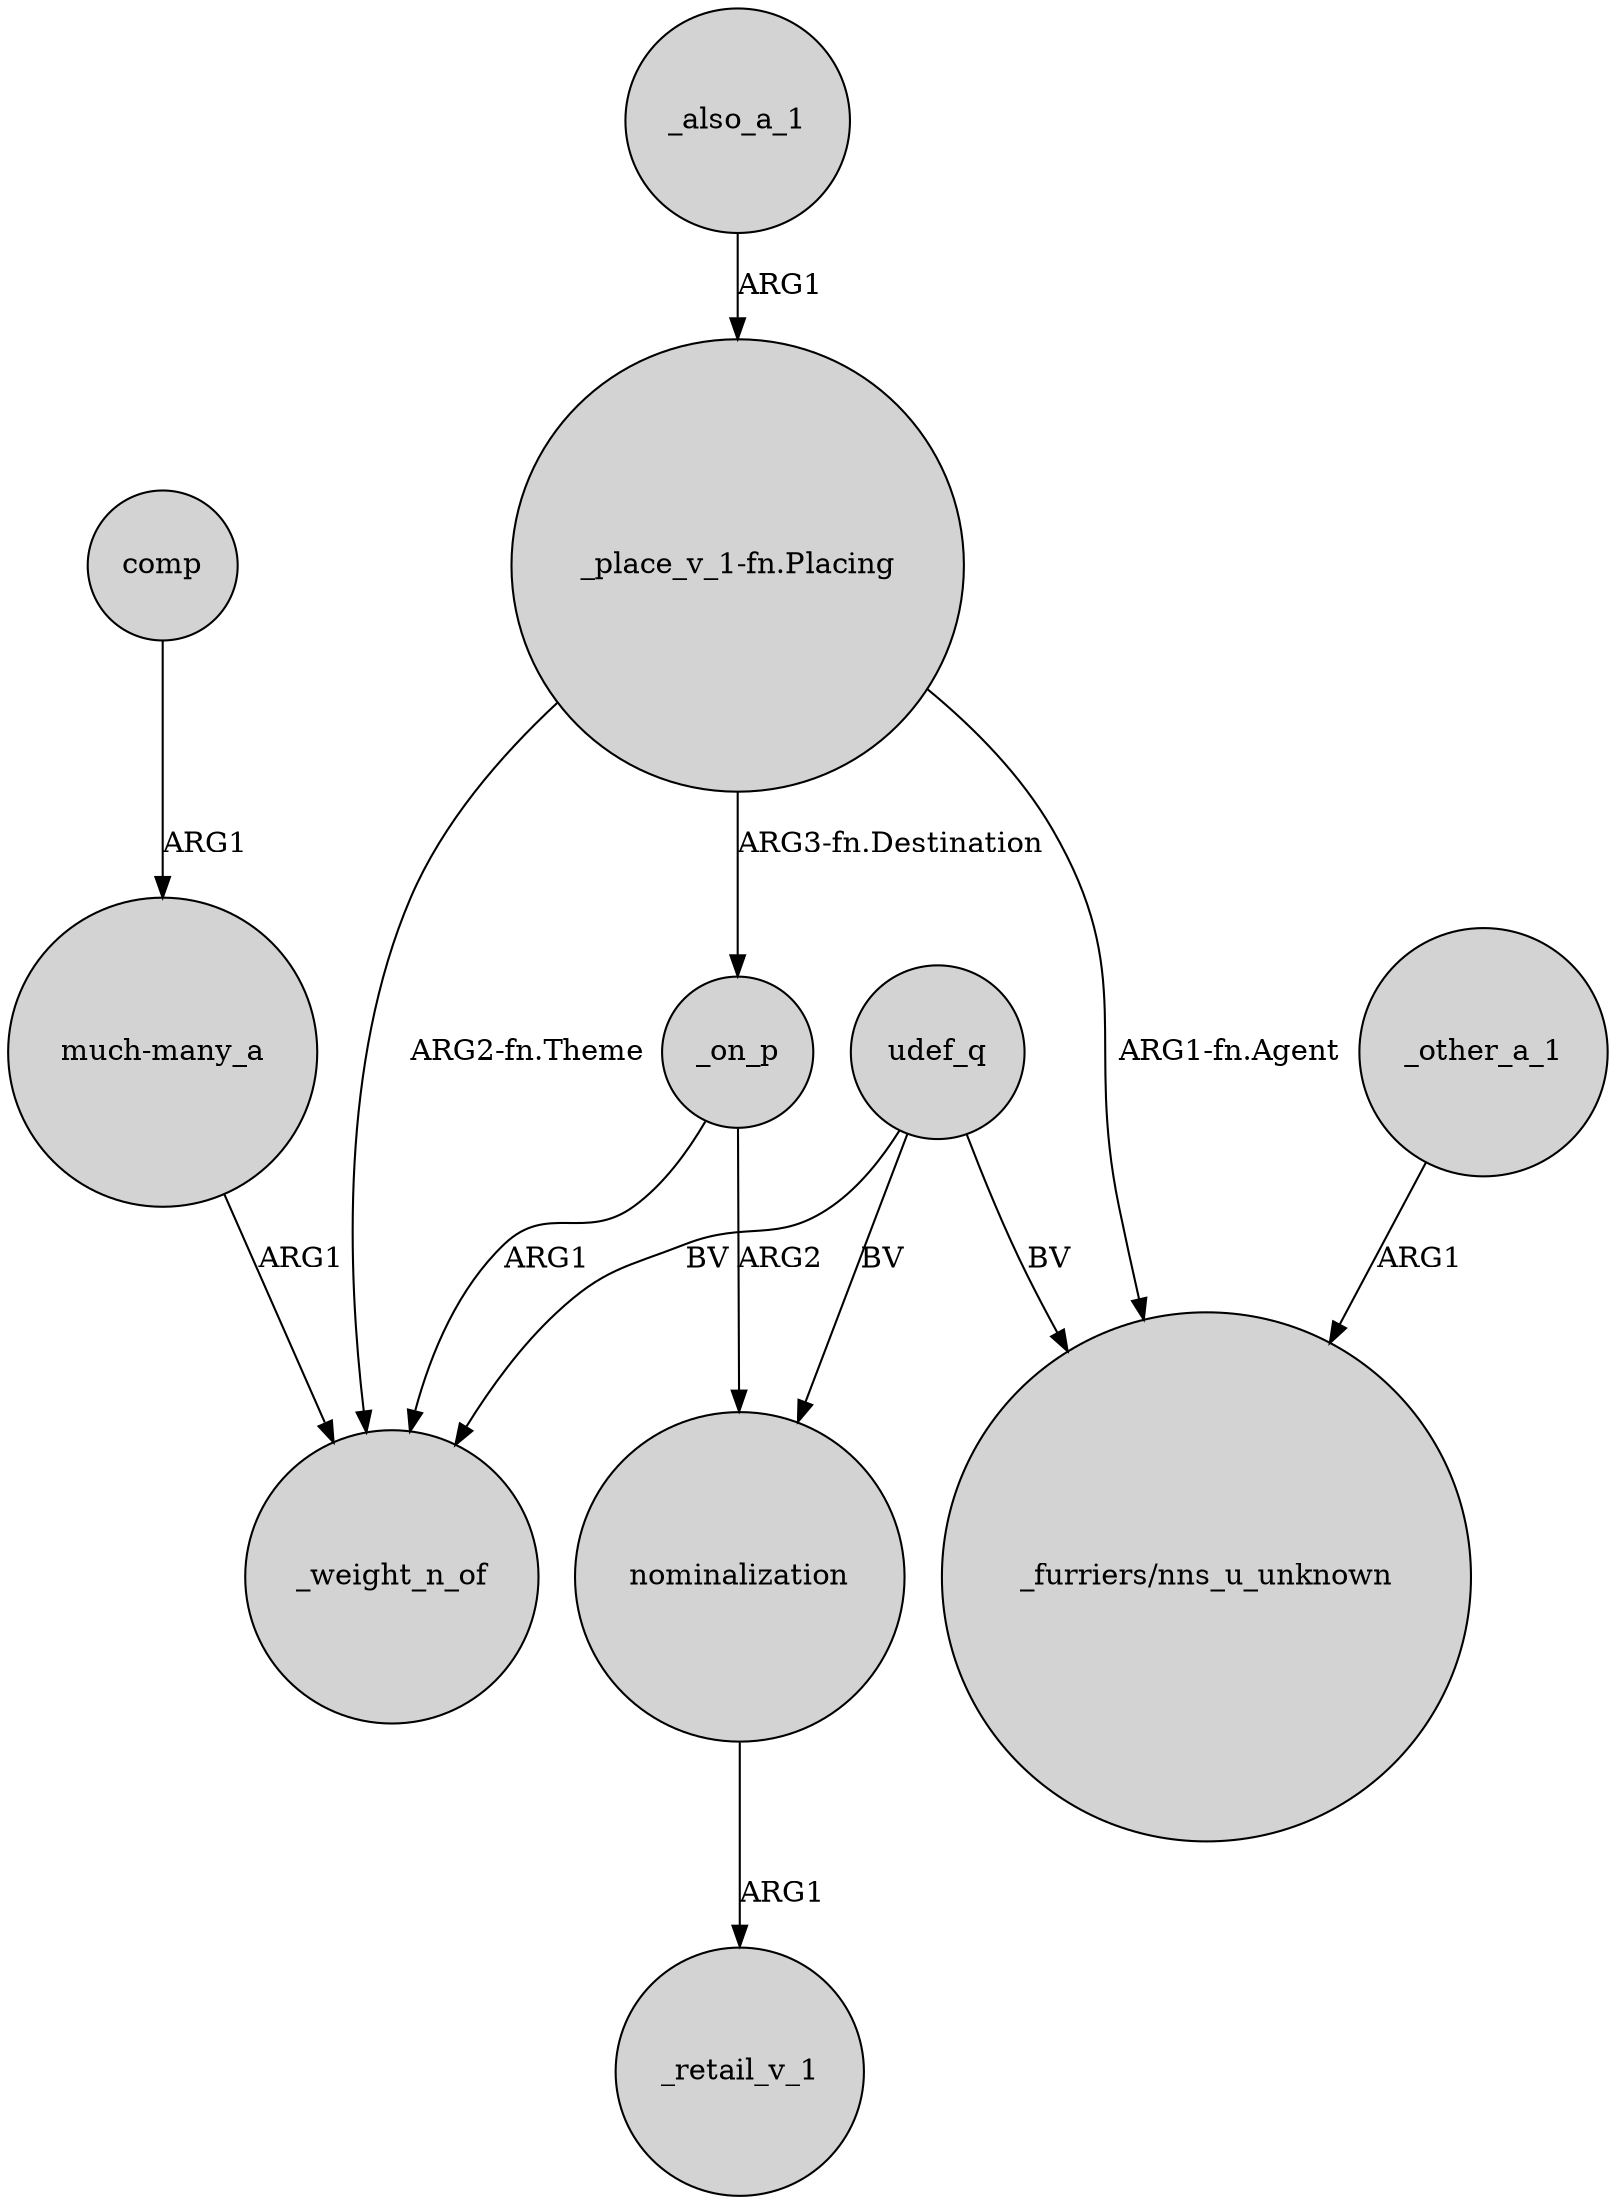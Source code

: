 digraph {
	node [shape=circle style=filled]
	"much-many_a" -> _weight_n_of [label=ARG1]
	_also_a_1 -> "_place_v_1-fn.Placing" [label=ARG1]
	"_place_v_1-fn.Placing" -> _on_p [label="ARG3-fn.Destination"]
	comp -> "much-many_a" [label=ARG1]
	udef_q -> "_furriers/nns_u_unknown" [label=BV]
	_on_p -> nominalization [label=ARG2]
	udef_q -> nominalization [label=BV]
	nominalization -> _retail_v_1 [label=ARG1]
	_other_a_1 -> "_furriers/nns_u_unknown" [label=ARG1]
	"_place_v_1-fn.Placing" -> "_furriers/nns_u_unknown" [label="ARG1-fn.Agent"]
	_on_p -> _weight_n_of [label=ARG1]
	"_place_v_1-fn.Placing" -> _weight_n_of [label="ARG2-fn.Theme"]
	udef_q -> _weight_n_of [label=BV]
}
